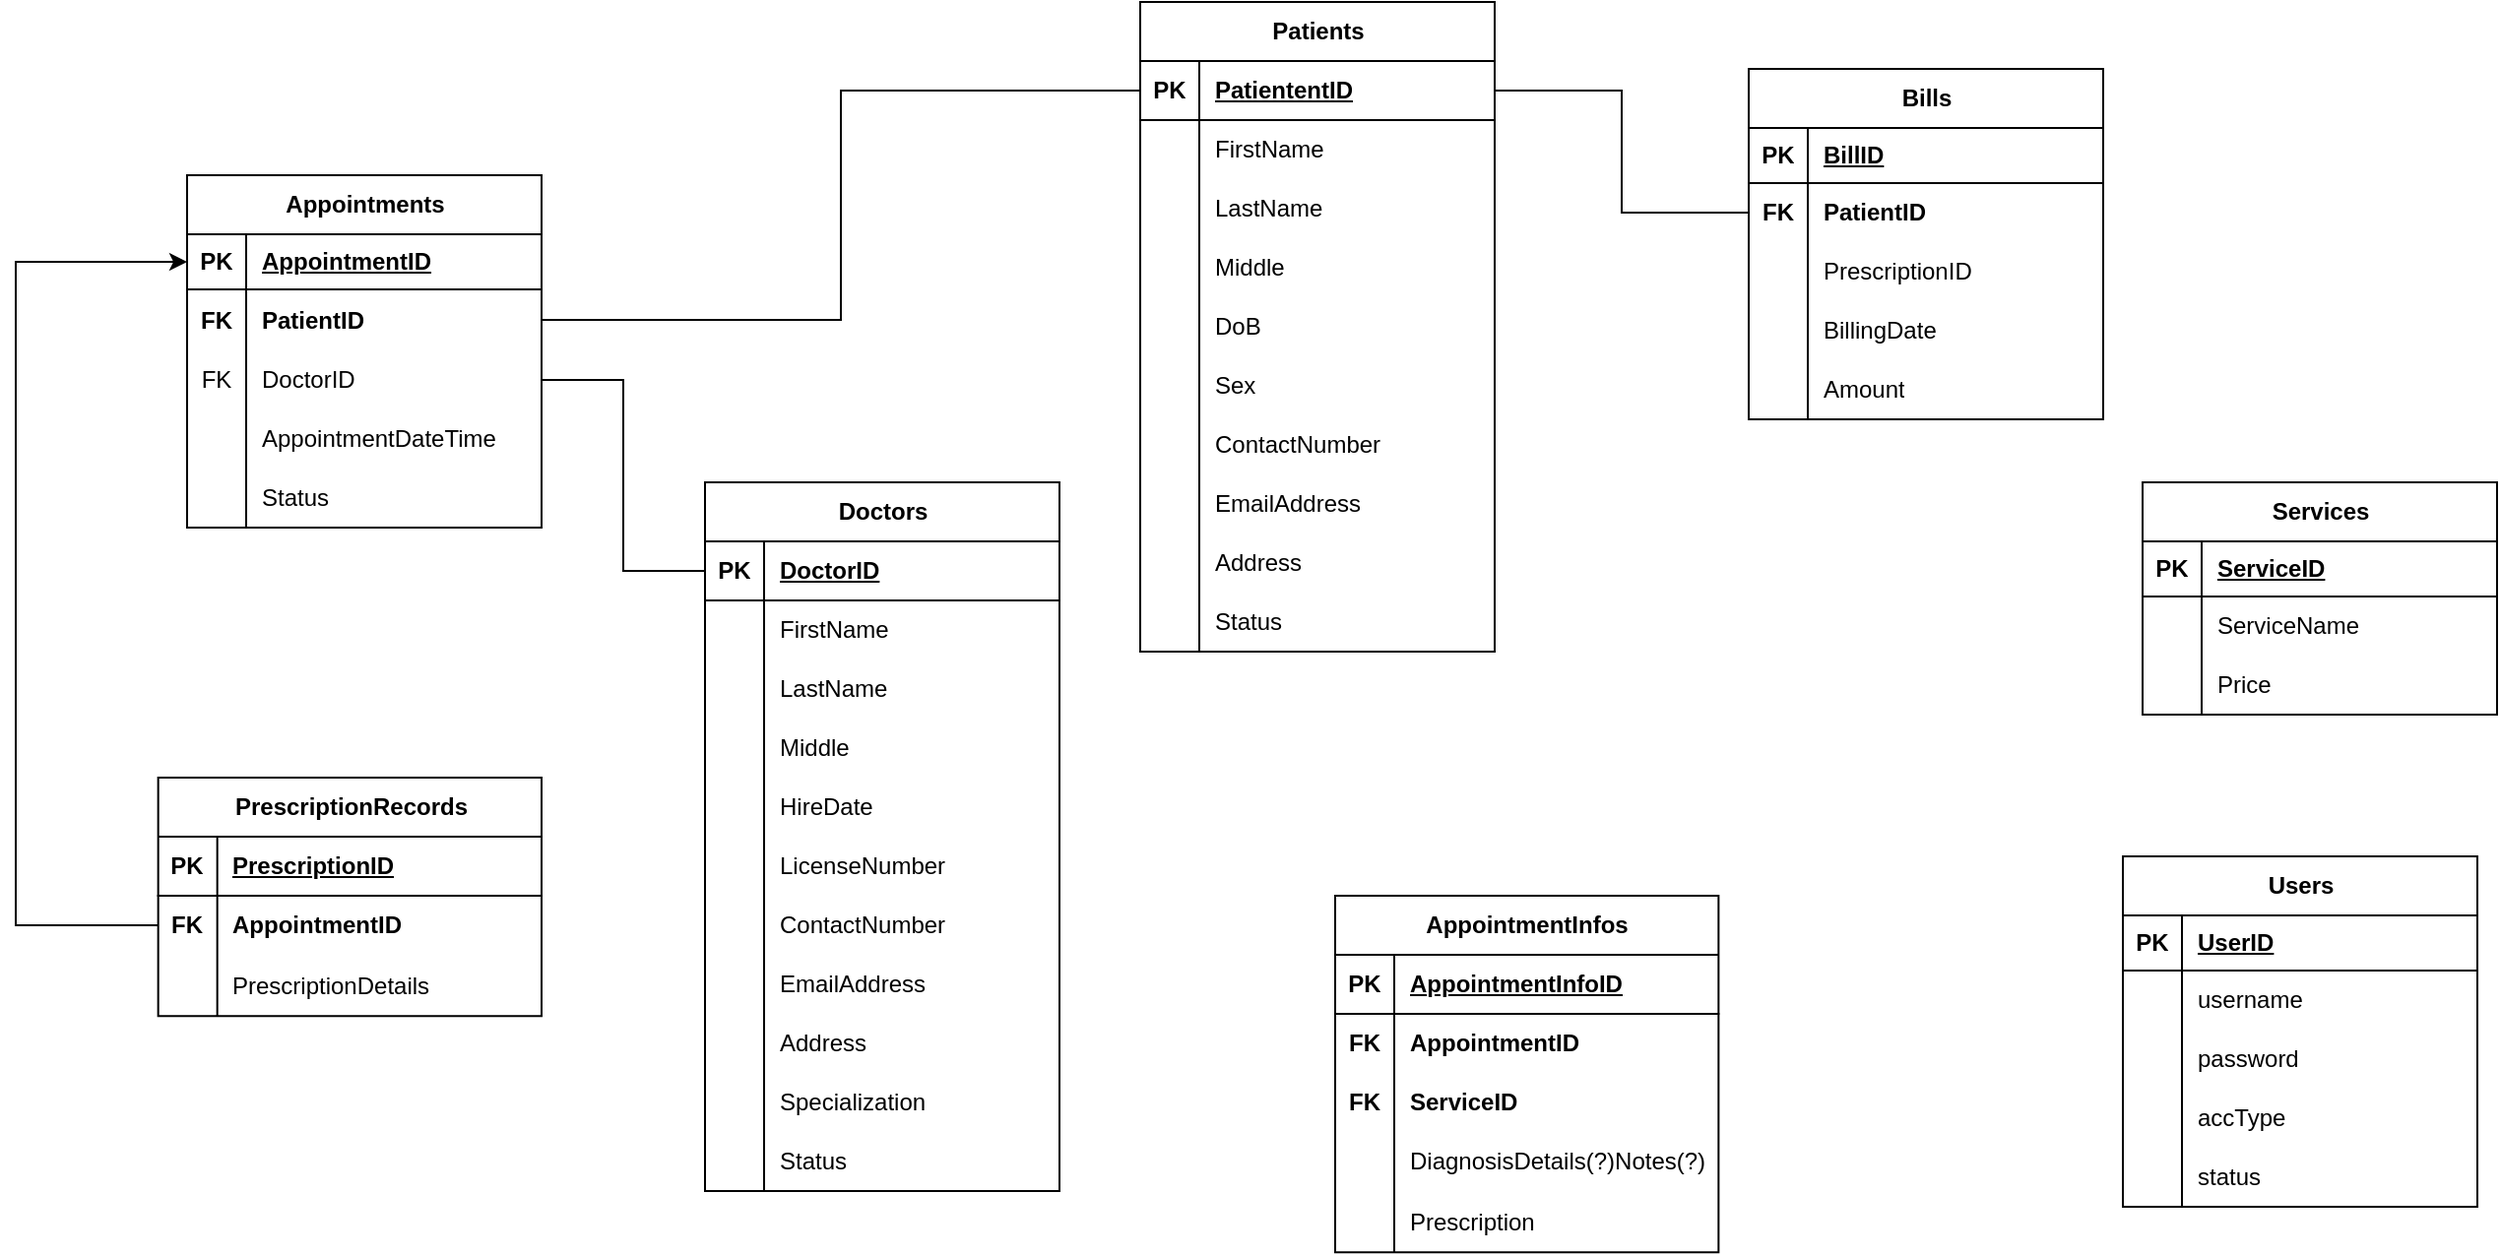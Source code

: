 <mxfile version="27.0.2">
  <diagram name="Page-1" id="s-lzHRRV3l5jlp6krtvY">
    <mxGraphModel dx="2633" dy="948" grid="1" gridSize="10" guides="1" tooltips="1" connect="1" arrows="1" fold="1" page="1" pageScale="1" pageWidth="850" pageHeight="1100" math="0" shadow="0">
      <root>
        <mxCell id="0" />
        <mxCell id="1" parent="0" />
        <mxCell id="1yPuU1f1JHRbPZzZKbxT-1" value="&lt;div&gt;Patients&lt;/div&gt;" style="shape=table;startSize=30;container=1;collapsible=1;childLayout=tableLayout;fixedRows=1;rowLines=0;fontStyle=1;align=center;resizeLast=1;html=1;" vertex="1" parent="1">
          <mxGeometry x="-229" y="106" width="180" height="330" as="geometry" />
        </mxCell>
        <mxCell id="1yPuU1f1JHRbPZzZKbxT-2" value="" style="shape=tableRow;horizontal=0;startSize=0;swimlaneHead=0;swimlaneBody=0;fillColor=none;collapsible=0;dropTarget=0;points=[[0,0.5],[1,0.5]];portConstraint=eastwest;top=0;left=0;right=0;bottom=1;" vertex="1" parent="1yPuU1f1JHRbPZzZKbxT-1">
          <mxGeometry y="30" width="180" height="30" as="geometry" />
        </mxCell>
        <mxCell id="1yPuU1f1JHRbPZzZKbxT-3" value="PK" style="shape=partialRectangle;connectable=0;fillColor=none;top=0;left=0;bottom=0;right=0;fontStyle=1;overflow=hidden;whiteSpace=wrap;html=1;" vertex="1" parent="1yPuU1f1JHRbPZzZKbxT-2">
          <mxGeometry width="30" height="30" as="geometry">
            <mxRectangle width="30" height="30" as="alternateBounds" />
          </mxGeometry>
        </mxCell>
        <mxCell id="1yPuU1f1JHRbPZzZKbxT-4" value="&lt;div&gt;PatiententID&lt;/div&gt;" style="shape=partialRectangle;connectable=0;fillColor=none;top=0;left=0;bottom=0;right=0;align=left;spacingLeft=6;fontStyle=5;overflow=hidden;whiteSpace=wrap;html=1;" vertex="1" parent="1yPuU1f1JHRbPZzZKbxT-2">
          <mxGeometry x="30" width="150" height="30" as="geometry">
            <mxRectangle width="150" height="30" as="alternateBounds" />
          </mxGeometry>
        </mxCell>
        <mxCell id="1yPuU1f1JHRbPZzZKbxT-5" value="" style="shape=tableRow;horizontal=0;startSize=0;swimlaneHead=0;swimlaneBody=0;fillColor=none;collapsible=0;dropTarget=0;points=[[0,0.5],[1,0.5]];portConstraint=eastwest;top=0;left=0;right=0;bottom=0;" vertex="1" parent="1yPuU1f1JHRbPZzZKbxT-1">
          <mxGeometry y="60" width="180" height="30" as="geometry" />
        </mxCell>
        <mxCell id="1yPuU1f1JHRbPZzZKbxT-6" value="" style="shape=partialRectangle;connectable=0;fillColor=none;top=0;left=0;bottom=0;right=0;editable=1;overflow=hidden;whiteSpace=wrap;html=1;" vertex="1" parent="1yPuU1f1JHRbPZzZKbxT-5">
          <mxGeometry width="30" height="30" as="geometry">
            <mxRectangle width="30" height="30" as="alternateBounds" />
          </mxGeometry>
        </mxCell>
        <mxCell id="1yPuU1f1JHRbPZzZKbxT-7" value="FirstName" style="shape=partialRectangle;connectable=0;fillColor=none;top=0;left=0;bottom=0;right=0;align=left;spacingLeft=6;overflow=hidden;whiteSpace=wrap;html=1;" vertex="1" parent="1yPuU1f1JHRbPZzZKbxT-5">
          <mxGeometry x="30" width="150" height="30" as="geometry">
            <mxRectangle width="150" height="30" as="alternateBounds" />
          </mxGeometry>
        </mxCell>
        <mxCell id="1yPuU1f1JHRbPZzZKbxT-8" value="" style="shape=tableRow;horizontal=0;startSize=0;swimlaneHead=0;swimlaneBody=0;fillColor=none;collapsible=0;dropTarget=0;points=[[0,0.5],[1,0.5]];portConstraint=eastwest;top=0;left=0;right=0;bottom=0;" vertex="1" parent="1yPuU1f1JHRbPZzZKbxT-1">
          <mxGeometry y="90" width="180" height="30" as="geometry" />
        </mxCell>
        <mxCell id="1yPuU1f1JHRbPZzZKbxT-9" value="" style="shape=partialRectangle;connectable=0;fillColor=none;top=0;left=0;bottom=0;right=0;editable=1;overflow=hidden;whiteSpace=wrap;html=1;" vertex="1" parent="1yPuU1f1JHRbPZzZKbxT-8">
          <mxGeometry width="30" height="30" as="geometry">
            <mxRectangle width="30" height="30" as="alternateBounds" />
          </mxGeometry>
        </mxCell>
        <mxCell id="1yPuU1f1JHRbPZzZKbxT-10" value="LastName" style="shape=partialRectangle;connectable=0;fillColor=none;top=0;left=0;bottom=0;right=0;align=left;spacingLeft=6;overflow=hidden;whiteSpace=wrap;html=1;" vertex="1" parent="1yPuU1f1JHRbPZzZKbxT-8">
          <mxGeometry x="30" width="150" height="30" as="geometry">
            <mxRectangle width="150" height="30" as="alternateBounds" />
          </mxGeometry>
        </mxCell>
        <mxCell id="1yPuU1f1JHRbPZzZKbxT-11" value="" style="shape=tableRow;horizontal=0;startSize=0;swimlaneHead=0;swimlaneBody=0;fillColor=none;collapsible=0;dropTarget=0;points=[[0,0.5],[1,0.5]];portConstraint=eastwest;top=0;left=0;right=0;bottom=0;" vertex="1" parent="1yPuU1f1JHRbPZzZKbxT-1">
          <mxGeometry y="120" width="180" height="30" as="geometry" />
        </mxCell>
        <mxCell id="1yPuU1f1JHRbPZzZKbxT-12" value="" style="shape=partialRectangle;connectable=0;fillColor=none;top=0;left=0;bottom=0;right=0;editable=1;overflow=hidden;whiteSpace=wrap;html=1;" vertex="1" parent="1yPuU1f1JHRbPZzZKbxT-11">
          <mxGeometry width="30" height="30" as="geometry">
            <mxRectangle width="30" height="30" as="alternateBounds" />
          </mxGeometry>
        </mxCell>
        <mxCell id="1yPuU1f1JHRbPZzZKbxT-13" value="Middle " style="shape=partialRectangle;connectable=0;fillColor=none;top=0;left=0;bottom=0;right=0;align=left;spacingLeft=6;overflow=hidden;whiteSpace=wrap;html=1;" vertex="1" parent="1yPuU1f1JHRbPZzZKbxT-11">
          <mxGeometry x="30" width="150" height="30" as="geometry">
            <mxRectangle width="150" height="30" as="alternateBounds" />
          </mxGeometry>
        </mxCell>
        <mxCell id="1yPuU1f1JHRbPZzZKbxT-14" style="shape=tableRow;horizontal=0;startSize=0;swimlaneHead=0;swimlaneBody=0;fillColor=none;collapsible=0;dropTarget=0;points=[[0,0.5],[1,0.5]];portConstraint=eastwest;top=0;left=0;right=0;bottom=0;" vertex="1" parent="1yPuU1f1JHRbPZzZKbxT-1">
          <mxGeometry y="150" width="180" height="30" as="geometry" />
        </mxCell>
        <mxCell id="1yPuU1f1JHRbPZzZKbxT-15" style="shape=partialRectangle;connectable=0;fillColor=none;top=0;left=0;bottom=0;right=0;editable=1;overflow=hidden;whiteSpace=wrap;html=1;" vertex="1" parent="1yPuU1f1JHRbPZzZKbxT-14">
          <mxGeometry width="30" height="30" as="geometry">
            <mxRectangle width="30" height="30" as="alternateBounds" />
          </mxGeometry>
        </mxCell>
        <mxCell id="1yPuU1f1JHRbPZzZKbxT-16" value="DoB" style="shape=partialRectangle;connectable=0;fillColor=none;top=0;left=0;bottom=0;right=0;align=left;spacingLeft=6;overflow=hidden;whiteSpace=wrap;html=1;" vertex="1" parent="1yPuU1f1JHRbPZzZKbxT-14">
          <mxGeometry x="30" width="150" height="30" as="geometry">
            <mxRectangle width="150" height="30" as="alternateBounds" />
          </mxGeometry>
        </mxCell>
        <mxCell id="1yPuU1f1JHRbPZzZKbxT-17" style="shape=tableRow;horizontal=0;startSize=0;swimlaneHead=0;swimlaneBody=0;fillColor=none;collapsible=0;dropTarget=0;points=[[0,0.5],[1,0.5]];portConstraint=eastwest;top=0;left=0;right=0;bottom=0;" vertex="1" parent="1yPuU1f1JHRbPZzZKbxT-1">
          <mxGeometry y="180" width="180" height="30" as="geometry" />
        </mxCell>
        <mxCell id="1yPuU1f1JHRbPZzZKbxT-18" style="shape=partialRectangle;connectable=0;fillColor=none;top=0;left=0;bottom=0;right=0;editable=1;overflow=hidden;whiteSpace=wrap;html=1;" vertex="1" parent="1yPuU1f1JHRbPZzZKbxT-17">
          <mxGeometry width="30" height="30" as="geometry">
            <mxRectangle width="30" height="30" as="alternateBounds" />
          </mxGeometry>
        </mxCell>
        <mxCell id="1yPuU1f1JHRbPZzZKbxT-19" value="Sex" style="shape=partialRectangle;connectable=0;fillColor=none;top=0;left=0;bottom=0;right=0;align=left;spacingLeft=6;overflow=hidden;whiteSpace=wrap;html=1;" vertex="1" parent="1yPuU1f1JHRbPZzZKbxT-17">
          <mxGeometry x="30" width="150" height="30" as="geometry">
            <mxRectangle width="150" height="30" as="alternateBounds" />
          </mxGeometry>
        </mxCell>
        <mxCell id="1yPuU1f1JHRbPZzZKbxT-20" style="shape=tableRow;horizontal=0;startSize=0;swimlaneHead=0;swimlaneBody=0;fillColor=none;collapsible=0;dropTarget=0;points=[[0,0.5],[1,0.5]];portConstraint=eastwest;top=0;left=0;right=0;bottom=0;" vertex="1" parent="1yPuU1f1JHRbPZzZKbxT-1">
          <mxGeometry y="210" width="180" height="30" as="geometry" />
        </mxCell>
        <mxCell id="1yPuU1f1JHRbPZzZKbxT-21" style="shape=partialRectangle;connectable=0;fillColor=none;top=0;left=0;bottom=0;right=0;editable=1;overflow=hidden;whiteSpace=wrap;html=1;" vertex="1" parent="1yPuU1f1JHRbPZzZKbxT-20">
          <mxGeometry width="30" height="30" as="geometry">
            <mxRectangle width="30" height="30" as="alternateBounds" />
          </mxGeometry>
        </mxCell>
        <mxCell id="1yPuU1f1JHRbPZzZKbxT-22" value="&lt;div&gt;ContactNumber&lt;/div&gt;" style="shape=partialRectangle;connectable=0;fillColor=none;top=0;left=0;bottom=0;right=0;align=left;spacingLeft=6;overflow=hidden;whiteSpace=wrap;html=1;" vertex="1" parent="1yPuU1f1JHRbPZzZKbxT-20">
          <mxGeometry x="30" width="150" height="30" as="geometry">
            <mxRectangle width="150" height="30" as="alternateBounds" />
          </mxGeometry>
        </mxCell>
        <mxCell id="1yPuU1f1JHRbPZzZKbxT-26" style="shape=tableRow;horizontal=0;startSize=0;swimlaneHead=0;swimlaneBody=0;fillColor=none;collapsible=0;dropTarget=0;points=[[0,0.5],[1,0.5]];portConstraint=eastwest;top=0;left=0;right=0;bottom=0;" vertex="1" parent="1yPuU1f1JHRbPZzZKbxT-1">
          <mxGeometry y="240" width="180" height="30" as="geometry" />
        </mxCell>
        <mxCell id="1yPuU1f1JHRbPZzZKbxT-27" style="shape=partialRectangle;connectable=0;fillColor=none;top=0;left=0;bottom=0;right=0;editable=1;overflow=hidden;whiteSpace=wrap;html=1;" vertex="1" parent="1yPuU1f1JHRbPZzZKbxT-26">
          <mxGeometry width="30" height="30" as="geometry">
            <mxRectangle width="30" height="30" as="alternateBounds" />
          </mxGeometry>
        </mxCell>
        <mxCell id="1yPuU1f1JHRbPZzZKbxT-28" value="&lt;div&gt;EmailAddress&lt;/div&gt;" style="shape=partialRectangle;connectable=0;fillColor=none;top=0;left=0;bottom=0;right=0;align=left;spacingLeft=6;overflow=hidden;whiteSpace=wrap;html=1;" vertex="1" parent="1yPuU1f1JHRbPZzZKbxT-26">
          <mxGeometry x="30" width="150" height="30" as="geometry">
            <mxRectangle width="150" height="30" as="alternateBounds" />
          </mxGeometry>
        </mxCell>
        <mxCell id="1yPuU1f1JHRbPZzZKbxT-29" style="shape=tableRow;horizontal=0;startSize=0;swimlaneHead=0;swimlaneBody=0;fillColor=none;collapsible=0;dropTarget=0;points=[[0,0.5],[1,0.5]];portConstraint=eastwest;top=0;left=0;right=0;bottom=0;" vertex="1" parent="1yPuU1f1JHRbPZzZKbxT-1">
          <mxGeometry y="270" width="180" height="30" as="geometry" />
        </mxCell>
        <mxCell id="1yPuU1f1JHRbPZzZKbxT-30" style="shape=partialRectangle;connectable=0;fillColor=none;top=0;left=0;bottom=0;right=0;editable=1;overflow=hidden;whiteSpace=wrap;html=1;" vertex="1" parent="1yPuU1f1JHRbPZzZKbxT-29">
          <mxGeometry width="30" height="30" as="geometry">
            <mxRectangle width="30" height="30" as="alternateBounds" />
          </mxGeometry>
        </mxCell>
        <mxCell id="1yPuU1f1JHRbPZzZKbxT-31" value="Address" style="shape=partialRectangle;connectable=0;fillColor=none;top=0;left=0;bottom=0;right=0;align=left;spacingLeft=6;overflow=hidden;whiteSpace=wrap;html=1;" vertex="1" parent="1yPuU1f1JHRbPZzZKbxT-29">
          <mxGeometry x="30" width="150" height="30" as="geometry">
            <mxRectangle width="150" height="30" as="alternateBounds" />
          </mxGeometry>
        </mxCell>
        <mxCell id="1yPuU1f1JHRbPZzZKbxT-32" style="shape=tableRow;horizontal=0;startSize=0;swimlaneHead=0;swimlaneBody=0;fillColor=none;collapsible=0;dropTarget=0;points=[[0,0.5],[1,0.5]];portConstraint=eastwest;top=0;left=0;right=0;bottom=0;" vertex="1" parent="1yPuU1f1JHRbPZzZKbxT-1">
          <mxGeometry y="300" width="180" height="30" as="geometry" />
        </mxCell>
        <mxCell id="1yPuU1f1JHRbPZzZKbxT-33" style="shape=partialRectangle;connectable=0;fillColor=none;top=0;left=0;bottom=0;right=0;editable=1;overflow=hidden;whiteSpace=wrap;html=1;" vertex="1" parent="1yPuU1f1JHRbPZzZKbxT-32">
          <mxGeometry width="30" height="30" as="geometry">
            <mxRectangle width="30" height="30" as="alternateBounds" />
          </mxGeometry>
        </mxCell>
        <mxCell id="1yPuU1f1JHRbPZzZKbxT-34" value="Status" style="shape=partialRectangle;connectable=0;fillColor=none;top=0;left=0;bottom=0;right=0;align=left;spacingLeft=6;overflow=hidden;whiteSpace=wrap;html=1;" vertex="1" parent="1yPuU1f1JHRbPZzZKbxT-32">
          <mxGeometry x="30" width="150" height="30" as="geometry">
            <mxRectangle width="150" height="30" as="alternateBounds" />
          </mxGeometry>
        </mxCell>
        <mxCell id="1yPuU1f1JHRbPZzZKbxT-35" value="&lt;div&gt;Doctors&lt;/div&gt;" style="shape=table;startSize=30;container=1;collapsible=1;childLayout=tableLayout;fixedRows=1;rowLines=0;fontStyle=1;align=center;resizeLast=1;html=1;" vertex="1" parent="1">
          <mxGeometry x="-450" y="350" width="180" height="360" as="geometry" />
        </mxCell>
        <mxCell id="1yPuU1f1JHRbPZzZKbxT-36" value="" style="shape=tableRow;horizontal=0;startSize=0;swimlaneHead=0;swimlaneBody=0;fillColor=none;collapsible=0;dropTarget=0;points=[[0,0.5],[1,0.5]];portConstraint=eastwest;top=0;left=0;right=0;bottom=1;" vertex="1" parent="1yPuU1f1JHRbPZzZKbxT-35">
          <mxGeometry y="30" width="180" height="30" as="geometry" />
        </mxCell>
        <mxCell id="1yPuU1f1JHRbPZzZKbxT-37" value="PK" style="shape=partialRectangle;connectable=0;fillColor=none;top=0;left=0;bottom=0;right=0;fontStyle=1;overflow=hidden;whiteSpace=wrap;html=1;" vertex="1" parent="1yPuU1f1JHRbPZzZKbxT-36">
          <mxGeometry width="30" height="30" as="geometry">
            <mxRectangle width="30" height="30" as="alternateBounds" />
          </mxGeometry>
        </mxCell>
        <mxCell id="1yPuU1f1JHRbPZzZKbxT-38" value="&lt;div&gt;DoctorID&lt;/div&gt;" style="shape=partialRectangle;connectable=0;fillColor=none;top=0;left=0;bottom=0;right=0;align=left;spacingLeft=6;fontStyle=5;overflow=hidden;whiteSpace=wrap;html=1;" vertex="1" parent="1yPuU1f1JHRbPZzZKbxT-36">
          <mxGeometry x="30" width="150" height="30" as="geometry">
            <mxRectangle width="150" height="30" as="alternateBounds" />
          </mxGeometry>
        </mxCell>
        <mxCell id="1yPuU1f1JHRbPZzZKbxT-39" value="" style="shape=tableRow;horizontal=0;startSize=0;swimlaneHead=0;swimlaneBody=0;fillColor=none;collapsible=0;dropTarget=0;points=[[0,0.5],[1,0.5]];portConstraint=eastwest;top=0;left=0;right=0;bottom=0;" vertex="1" parent="1yPuU1f1JHRbPZzZKbxT-35">
          <mxGeometry y="60" width="180" height="30" as="geometry" />
        </mxCell>
        <mxCell id="1yPuU1f1JHRbPZzZKbxT-40" value="" style="shape=partialRectangle;connectable=0;fillColor=none;top=0;left=0;bottom=0;right=0;editable=1;overflow=hidden;whiteSpace=wrap;html=1;" vertex="1" parent="1yPuU1f1JHRbPZzZKbxT-39">
          <mxGeometry width="30" height="30" as="geometry">
            <mxRectangle width="30" height="30" as="alternateBounds" />
          </mxGeometry>
        </mxCell>
        <mxCell id="1yPuU1f1JHRbPZzZKbxT-41" value="FirstName" style="shape=partialRectangle;connectable=0;fillColor=none;top=0;left=0;bottom=0;right=0;align=left;spacingLeft=6;overflow=hidden;whiteSpace=wrap;html=1;" vertex="1" parent="1yPuU1f1JHRbPZzZKbxT-39">
          <mxGeometry x="30" width="150" height="30" as="geometry">
            <mxRectangle width="150" height="30" as="alternateBounds" />
          </mxGeometry>
        </mxCell>
        <mxCell id="1yPuU1f1JHRbPZzZKbxT-42" value="" style="shape=tableRow;horizontal=0;startSize=0;swimlaneHead=0;swimlaneBody=0;fillColor=none;collapsible=0;dropTarget=0;points=[[0,0.5],[1,0.5]];portConstraint=eastwest;top=0;left=0;right=0;bottom=0;" vertex="1" parent="1yPuU1f1JHRbPZzZKbxT-35">
          <mxGeometry y="90" width="180" height="30" as="geometry" />
        </mxCell>
        <mxCell id="1yPuU1f1JHRbPZzZKbxT-43" value="" style="shape=partialRectangle;connectable=0;fillColor=none;top=0;left=0;bottom=0;right=0;editable=1;overflow=hidden;whiteSpace=wrap;html=1;" vertex="1" parent="1yPuU1f1JHRbPZzZKbxT-42">
          <mxGeometry width="30" height="30" as="geometry">
            <mxRectangle width="30" height="30" as="alternateBounds" />
          </mxGeometry>
        </mxCell>
        <mxCell id="1yPuU1f1JHRbPZzZKbxT-44" value="LastName" style="shape=partialRectangle;connectable=0;fillColor=none;top=0;left=0;bottom=0;right=0;align=left;spacingLeft=6;overflow=hidden;whiteSpace=wrap;html=1;" vertex="1" parent="1yPuU1f1JHRbPZzZKbxT-42">
          <mxGeometry x="30" width="150" height="30" as="geometry">
            <mxRectangle width="150" height="30" as="alternateBounds" />
          </mxGeometry>
        </mxCell>
        <mxCell id="1yPuU1f1JHRbPZzZKbxT-45" value="" style="shape=tableRow;horizontal=0;startSize=0;swimlaneHead=0;swimlaneBody=0;fillColor=none;collapsible=0;dropTarget=0;points=[[0,0.5],[1,0.5]];portConstraint=eastwest;top=0;left=0;right=0;bottom=0;" vertex="1" parent="1yPuU1f1JHRbPZzZKbxT-35">
          <mxGeometry y="120" width="180" height="30" as="geometry" />
        </mxCell>
        <mxCell id="1yPuU1f1JHRbPZzZKbxT-46" value="" style="shape=partialRectangle;connectable=0;fillColor=none;top=0;left=0;bottom=0;right=0;editable=1;overflow=hidden;whiteSpace=wrap;html=1;" vertex="1" parent="1yPuU1f1JHRbPZzZKbxT-45">
          <mxGeometry width="30" height="30" as="geometry">
            <mxRectangle width="30" height="30" as="alternateBounds" />
          </mxGeometry>
        </mxCell>
        <mxCell id="1yPuU1f1JHRbPZzZKbxT-47" value="Middle " style="shape=partialRectangle;connectable=0;fillColor=none;top=0;left=0;bottom=0;right=0;align=left;spacingLeft=6;overflow=hidden;whiteSpace=wrap;html=1;" vertex="1" parent="1yPuU1f1JHRbPZzZKbxT-45">
          <mxGeometry x="30" width="150" height="30" as="geometry">
            <mxRectangle width="150" height="30" as="alternateBounds" />
          </mxGeometry>
        </mxCell>
        <mxCell id="1yPuU1f1JHRbPZzZKbxT-48" style="shape=tableRow;horizontal=0;startSize=0;swimlaneHead=0;swimlaneBody=0;fillColor=none;collapsible=0;dropTarget=0;points=[[0,0.5],[1,0.5]];portConstraint=eastwest;top=0;left=0;right=0;bottom=0;" vertex="1" parent="1yPuU1f1JHRbPZzZKbxT-35">
          <mxGeometry y="150" width="180" height="30" as="geometry" />
        </mxCell>
        <mxCell id="1yPuU1f1JHRbPZzZKbxT-49" style="shape=partialRectangle;connectable=0;fillColor=none;top=0;left=0;bottom=0;right=0;editable=1;overflow=hidden;whiteSpace=wrap;html=1;" vertex="1" parent="1yPuU1f1JHRbPZzZKbxT-48">
          <mxGeometry width="30" height="30" as="geometry">
            <mxRectangle width="30" height="30" as="alternateBounds" />
          </mxGeometry>
        </mxCell>
        <mxCell id="1yPuU1f1JHRbPZzZKbxT-50" value="HireDate" style="shape=partialRectangle;connectable=0;fillColor=none;top=0;left=0;bottom=0;right=0;align=left;spacingLeft=6;overflow=hidden;whiteSpace=wrap;html=1;" vertex="1" parent="1yPuU1f1JHRbPZzZKbxT-48">
          <mxGeometry x="30" width="150" height="30" as="geometry">
            <mxRectangle width="150" height="30" as="alternateBounds" />
          </mxGeometry>
        </mxCell>
        <mxCell id="1yPuU1f1JHRbPZzZKbxT-51" style="shape=tableRow;horizontal=0;startSize=0;swimlaneHead=0;swimlaneBody=0;fillColor=none;collapsible=0;dropTarget=0;points=[[0,0.5],[1,0.5]];portConstraint=eastwest;top=0;left=0;right=0;bottom=0;" vertex="1" parent="1yPuU1f1JHRbPZzZKbxT-35">
          <mxGeometry y="180" width="180" height="30" as="geometry" />
        </mxCell>
        <mxCell id="1yPuU1f1JHRbPZzZKbxT-52" style="shape=partialRectangle;connectable=0;fillColor=none;top=0;left=0;bottom=0;right=0;editable=1;overflow=hidden;whiteSpace=wrap;html=1;" vertex="1" parent="1yPuU1f1JHRbPZzZKbxT-51">
          <mxGeometry width="30" height="30" as="geometry">
            <mxRectangle width="30" height="30" as="alternateBounds" />
          </mxGeometry>
        </mxCell>
        <mxCell id="1yPuU1f1JHRbPZzZKbxT-53" value="LicenseNumber" style="shape=partialRectangle;connectable=0;fillColor=none;top=0;left=0;bottom=0;right=0;align=left;spacingLeft=6;overflow=hidden;whiteSpace=wrap;html=1;" vertex="1" parent="1yPuU1f1JHRbPZzZKbxT-51">
          <mxGeometry x="30" width="150" height="30" as="geometry">
            <mxRectangle width="150" height="30" as="alternateBounds" />
          </mxGeometry>
        </mxCell>
        <mxCell id="1yPuU1f1JHRbPZzZKbxT-54" style="shape=tableRow;horizontal=0;startSize=0;swimlaneHead=0;swimlaneBody=0;fillColor=none;collapsible=0;dropTarget=0;points=[[0,0.5],[1,0.5]];portConstraint=eastwest;top=0;left=0;right=0;bottom=0;" vertex="1" parent="1yPuU1f1JHRbPZzZKbxT-35">
          <mxGeometry y="210" width="180" height="30" as="geometry" />
        </mxCell>
        <mxCell id="1yPuU1f1JHRbPZzZKbxT-55" style="shape=partialRectangle;connectable=0;fillColor=none;top=0;left=0;bottom=0;right=0;editable=1;overflow=hidden;whiteSpace=wrap;html=1;" vertex="1" parent="1yPuU1f1JHRbPZzZKbxT-54">
          <mxGeometry width="30" height="30" as="geometry">
            <mxRectangle width="30" height="30" as="alternateBounds" />
          </mxGeometry>
        </mxCell>
        <mxCell id="1yPuU1f1JHRbPZzZKbxT-56" value="&lt;div&gt;ContactNumber&lt;/div&gt;" style="shape=partialRectangle;connectable=0;fillColor=none;top=0;left=0;bottom=0;right=0;align=left;spacingLeft=6;overflow=hidden;whiteSpace=wrap;html=1;" vertex="1" parent="1yPuU1f1JHRbPZzZKbxT-54">
          <mxGeometry x="30" width="150" height="30" as="geometry">
            <mxRectangle width="150" height="30" as="alternateBounds" />
          </mxGeometry>
        </mxCell>
        <mxCell id="1yPuU1f1JHRbPZzZKbxT-57" style="shape=tableRow;horizontal=0;startSize=0;swimlaneHead=0;swimlaneBody=0;fillColor=none;collapsible=0;dropTarget=0;points=[[0,0.5],[1,0.5]];portConstraint=eastwest;top=0;left=0;right=0;bottom=0;" vertex="1" parent="1yPuU1f1JHRbPZzZKbxT-35">
          <mxGeometry y="240" width="180" height="30" as="geometry" />
        </mxCell>
        <mxCell id="1yPuU1f1JHRbPZzZKbxT-58" style="shape=partialRectangle;connectable=0;fillColor=none;top=0;left=0;bottom=0;right=0;editable=1;overflow=hidden;whiteSpace=wrap;html=1;" vertex="1" parent="1yPuU1f1JHRbPZzZKbxT-57">
          <mxGeometry width="30" height="30" as="geometry">
            <mxRectangle width="30" height="30" as="alternateBounds" />
          </mxGeometry>
        </mxCell>
        <mxCell id="1yPuU1f1JHRbPZzZKbxT-59" value="&lt;div&gt;EmailAddress&lt;/div&gt;" style="shape=partialRectangle;connectable=0;fillColor=none;top=0;left=0;bottom=0;right=0;align=left;spacingLeft=6;overflow=hidden;whiteSpace=wrap;html=1;" vertex="1" parent="1yPuU1f1JHRbPZzZKbxT-57">
          <mxGeometry x="30" width="150" height="30" as="geometry">
            <mxRectangle width="150" height="30" as="alternateBounds" />
          </mxGeometry>
        </mxCell>
        <mxCell id="1yPuU1f1JHRbPZzZKbxT-60" style="shape=tableRow;horizontal=0;startSize=0;swimlaneHead=0;swimlaneBody=0;fillColor=none;collapsible=0;dropTarget=0;points=[[0,0.5],[1,0.5]];portConstraint=eastwest;top=0;left=0;right=0;bottom=0;" vertex="1" parent="1yPuU1f1JHRbPZzZKbxT-35">
          <mxGeometry y="270" width="180" height="30" as="geometry" />
        </mxCell>
        <mxCell id="1yPuU1f1JHRbPZzZKbxT-61" style="shape=partialRectangle;connectable=0;fillColor=none;top=0;left=0;bottom=0;right=0;editable=1;overflow=hidden;whiteSpace=wrap;html=1;" vertex="1" parent="1yPuU1f1JHRbPZzZKbxT-60">
          <mxGeometry width="30" height="30" as="geometry">
            <mxRectangle width="30" height="30" as="alternateBounds" />
          </mxGeometry>
        </mxCell>
        <mxCell id="1yPuU1f1JHRbPZzZKbxT-62" value="Address" style="shape=partialRectangle;connectable=0;fillColor=none;top=0;left=0;bottom=0;right=0;align=left;spacingLeft=6;overflow=hidden;whiteSpace=wrap;html=1;" vertex="1" parent="1yPuU1f1JHRbPZzZKbxT-60">
          <mxGeometry x="30" width="150" height="30" as="geometry">
            <mxRectangle width="150" height="30" as="alternateBounds" />
          </mxGeometry>
        </mxCell>
        <mxCell id="1yPuU1f1JHRbPZzZKbxT-63" style="shape=tableRow;horizontal=0;startSize=0;swimlaneHead=0;swimlaneBody=0;fillColor=none;collapsible=0;dropTarget=0;points=[[0,0.5],[1,0.5]];portConstraint=eastwest;top=0;left=0;right=0;bottom=0;" vertex="1" parent="1yPuU1f1JHRbPZzZKbxT-35">
          <mxGeometry y="300" width="180" height="30" as="geometry" />
        </mxCell>
        <mxCell id="1yPuU1f1JHRbPZzZKbxT-64" style="shape=partialRectangle;connectable=0;fillColor=none;top=0;left=0;bottom=0;right=0;editable=1;overflow=hidden;whiteSpace=wrap;html=1;" vertex="1" parent="1yPuU1f1JHRbPZzZKbxT-63">
          <mxGeometry width="30" height="30" as="geometry">
            <mxRectangle width="30" height="30" as="alternateBounds" />
          </mxGeometry>
        </mxCell>
        <mxCell id="1yPuU1f1JHRbPZzZKbxT-65" value="Specialization" style="shape=partialRectangle;connectable=0;fillColor=none;top=0;left=0;bottom=0;right=0;align=left;spacingLeft=6;overflow=hidden;whiteSpace=wrap;html=1;" vertex="1" parent="1yPuU1f1JHRbPZzZKbxT-63">
          <mxGeometry x="30" width="150" height="30" as="geometry">
            <mxRectangle width="150" height="30" as="alternateBounds" />
          </mxGeometry>
        </mxCell>
        <mxCell id="1yPuU1f1JHRbPZzZKbxT-66" style="shape=tableRow;horizontal=0;startSize=0;swimlaneHead=0;swimlaneBody=0;fillColor=none;collapsible=0;dropTarget=0;points=[[0,0.5],[1,0.5]];portConstraint=eastwest;top=0;left=0;right=0;bottom=0;" vertex="1" parent="1yPuU1f1JHRbPZzZKbxT-35">
          <mxGeometry y="330" width="180" height="30" as="geometry" />
        </mxCell>
        <mxCell id="1yPuU1f1JHRbPZzZKbxT-67" style="shape=partialRectangle;connectable=0;fillColor=none;top=0;left=0;bottom=0;right=0;editable=1;overflow=hidden;whiteSpace=wrap;html=1;" vertex="1" parent="1yPuU1f1JHRbPZzZKbxT-66">
          <mxGeometry width="30" height="30" as="geometry">
            <mxRectangle width="30" height="30" as="alternateBounds" />
          </mxGeometry>
        </mxCell>
        <mxCell id="1yPuU1f1JHRbPZzZKbxT-68" value="Status" style="shape=partialRectangle;connectable=0;fillColor=none;top=0;left=0;bottom=0;right=0;align=left;spacingLeft=6;overflow=hidden;whiteSpace=wrap;html=1;" vertex="1" parent="1yPuU1f1JHRbPZzZKbxT-66">
          <mxGeometry x="30" width="150" height="30" as="geometry">
            <mxRectangle width="150" height="30" as="alternateBounds" />
          </mxGeometry>
        </mxCell>
        <mxCell id="1yPuU1f1JHRbPZzZKbxT-69" value="&lt;div&gt;Services&lt;/div&gt;" style="shape=table;startSize=30;container=1;collapsible=1;childLayout=tableLayout;fixedRows=1;rowLines=0;fontStyle=1;align=center;resizeLast=1;html=1;" vertex="1" parent="1">
          <mxGeometry x="280" y="350" width="180" height="118" as="geometry" />
        </mxCell>
        <mxCell id="1yPuU1f1JHRbPZzZKbxT-70" value="" style="shape=tableRow;horizontal=0;startSize=0;swimlaneHead=0;swimlaneBody=0;fillColor=none;collapsible=0;dropTarget=0;points=[[0,0.5],[1,0.5]];portConstraint=eastwest;top=0;left=0;right=0;bottom=1;" vertex="1" parent="1yPuU1f1JHRbPZzZKbxT-69">
          <mxGeometry y="30" width="180" height="28" as="geometry" />
        </mxCell>
        <mxCell id="1yPuU1f1JHRbPZzZKbxT-71" value="PK" style="shape=partialRectangle;connectable=0;fillColor=none;top=0;left=0;bottom=0;right=0;fontStyle=1;overflow=hidden;whiteSpace=wrap;html=1;" vertex="1" parent="1yPuU1f1JHRbPZzZKbxT-70">
          <mxGeometry width="30" height="28" as="geometry">
            <mxRectangle width="30" height="28" as="alternateBounds" />
          </mxGeometry>
        </mxCell>
        <mxCell id="1yPuU1f1JHRbPZzZKbxT-72" value="&lt;div&gt;ServiceID&lt;/div&gt;" style="shape=partialRectangle;connectable=0;fillColor=none;top=0;left=0;bottom=0;right=0;align=left;spacingLeft=6;fontStyle=5;overflow=hidden;whiteSpace=wrap;html=1;" vertex="1" parent="1yPuU1f1JHRbPZzZKbxT-70">
          <mxGeometry x="30" width="150" height="28" as="geometry">
            <mxRectangle width="150" height="28" as="alternateBounds" />
          </mxGeometry>
        </mxCell>
        <mxCell id="1yPuU1f1JHRbPZzZKbxT-73" value="" style="shape=tableRow;horizontal=0;startSize=0;swimlaneHead=0;swimlaneBody=0;fillColor=none;collapsible=0;dropTarget=0;points=[[0,0.5],[1,0.5]];portConstraint=eastwest;top=0;left=0;right=0;bottom=0;" vertex="1" parent="1yPuU1f1JHRbPZzZKbxT-69">
          <mxGeometry y="58" width="180" height="30" as="geometry" />
        </mxCell>
        <mxCell id="1yPuU1f1JHRbPZzZKbxT-74" value="" style="shape=partialRectangle;connectable=0;fillColor=none;top=0;left=0;bottom=0;right=0;editable=1;overflow=hidden;whiteSpace=wrap;html=1;" vertex="1" parent="1yPuU1f1JHRbPZzZKbxT-73">
          <mxGeometry width="30" height="30" as="geometry">
            <mxRectangle width="30" height="30" as="alternateBounds" />
          </mxGeometry>
        </mxCell>
        <mxCell id="1yPuU1f1JHRbPZzZKbxT-75" value="ServiceName" style="shape=partialRectangle;connectable=0;fillColor=none;top=0;left=0;bottom=0;right=0;align=left;spacingLeft=6;overflow=hidden;whiteSpace=wrap;html=1;" vertex="1" parent="1yPuU1f1JHRbPZzZKbxT-73">
          <mxGeometry x="30" width="150" height="30" as="geometry">
            <mxRectangle width="150" height="30" as="alternateBounds" />
          </mxGeometry>
        </mxCell>
        <mxCell id="1yPuU1f1JHRbPZzZKbxT-97" style="shape=tableRow;horizontal=0;startSize=0;swimlaneHead=0;swimlaneBody=0;fillColor=none;collapsible=0;dropTarget=0;points=[[0,0.5],[1,0.5]];portConstraint=eastwest;top=0;left=0;right=0;bottom=0;" vertex="1" parent="1yPuU1f1JHRbPZzZKbxT-69">
          <mxGeometry y="88" width="180" height="30" as="geometry" />
        </mxCell>
        <mxCell id="1yPuU1f1JHRbPZzZKbxT-98" style="shape=partialRectangle;connectable=0;fillColor=none;top=0;left=0;bottom=0;right=0;editable=1;overflow=hidden;whiteSpace=wrap;html=1;" vertex="1" parent="1yPuU1f1JHRbPZzZKbxT-97">
          <mxGeometry width="30" height="30" as="geometry">
            <mxRectangle width="30" height="30" as="alternateBounds" />
          </mxGeometry>
        </mxCell>
        <mxCell id="1yPuU1f1JHRbPZzZKbxT-99" value="Price" style="shape=partialRectangle;connectable=0;fillColor=none;top=0;left=0;bottom=0;right=0;align=left;spacingLeft=6;overflow=hidden;whiteSpace=wrap;html=1;" vertex="1" parent="1yPuU1f1JHRbPZzZKbxT-97">
          <mxGeometry x="30" width="150" height="30" as="geometry">
            <mxRectangle width="150" height="30" as="alternateBounds" />
          </mxGeometry>
        </mxCell>
        <mxCell id="1yPuU1f1JHRbPZzZKbxT-100" value="&lt;div&gt;Appointments&lt;/div&gt;" style="shape=table;startSize=30;container=1;collapsible=1;childLayout=tableLayout;fixedRows=1;rowLines=0;fontStyle=1;align=center;resizeLast=1;html=1;" vertex="1" parent="1">
          <mxGeometry x="-713" y="194" width="180" height="179.054" as="geometry" />
        </mxCell>
        <mxCell id="1yPuU1f1JHRbPZzZKbxT-101" value="" style="shape=tableRow;horizontal=0;startSize=0;swimlaneHead=0;swimlaneBody=0;fillColor=none;collapsible=0;dropTarget=0;points=[[0,0.5],[1,0.5]];portConstraint=eastwest;top=0;left=0;right=0;bottom=1;" vertex="1" parent="1yPuU1f1JHRbPZzZKbxT-100">
          <mxGeometry y="30" width="180" height="28" as="geometry" />
        </mxCell>
        <mxCell id="1yPuU1f1JHRbPZzZKbxT-102" value="PK" style="shape=partialRectangle;connectable=0;fillColor=none;top=0;left=0;bottom=0;right=0;fontStyle=1;overflow=hidden;whiteSpace=wrap;html=1;" vertex="1" parent="1yPuU1f1JHRbPZzZKbxT-101">
          <mxGeometry width="30" height="28" as="geometry">
            <mxRectangle width="30" height="28" as="alternateBounds" />
          </mxGeometry>
        </mxCell>
        <mxCell id="1yPuU1f1JHRbPZzZKbxT-103" value="AppointmentID" style="shape=partialRectangle;connectable=0;fillColor=none;top=0;left=0;bottom=0;right=0;align=left;spacingLeft=6;fontStyle=5;overflow=hidden;whiteSpace=wrap;html=1;" vertex="1" parent="1yPuU1f1JHRbPZzZKbxT-101">
          <mxGeometry x="30" width="150" height="28" as="geometry">
            <mxRectangle width="150" height="28" as="alternateBounds" />
          </mxGeometry>
        </mxCell>
        <mxCell id="1yPuU1f1JHRbPZzZKbxT-104" value="" style="shape=tableRow;horizontal=0;startSize=0;swimlaneHead=0;swimlaneBody=0;fillColor=none;collapsible=0;dropTarget=0;points=[[0,0.5],[1,0.5]];portConstraint=eastwest;top=0;left=0;right=0;bottom=0;" vertex="1" parent="1yPuU1f1JHRbPZzZKbxT-100">
          <mxGeometry y="58" width="180" height="31" as="geometry" />
        </mxCell>
        <mxCell id="1yPuU1f1JHRbPZzZKbxT-105" value="&lt;b&gt;FK&lt;/b&gt;" style="shape=partialRectangle;connectable=0;fillColor=none;top=0;left=0;bottom=0;right=0;editable=1;overflow=hidden;whiteSpace=wrap;html=1;" vertex="1" parent="1yPuU1f1JHRbPZzZKbxT-104">
          <mxGeometry width="30" height="31" as="geometry">
            <mxRectangle width="30" height="31" as="alternateBounds" />
          </mxGeometry>
        </mxCell>
        <mxCell id="1yPuU1f1JHRbPZzZKbxT-106" value="&lt;b&gt;PatientID&lt;/b&gt;" style="shape=partialRectangle;connectable=0;fillColor=none;top=0;left=0;bottom=0;right=0;align=left;spacingLeft=6;overflow=hidden;whiteSpace=wrap;html=1;" vertex="1" parent="1yPuU1f1JHRbPZzZKbxT-104">
          <mxGeometry x="30" width="150" height="31" as="geometry">
            <mxRectangle width="150" height="31" as="alternateBounds" />
          </mxGeometry>
        </mxCell>
        <mxCell id="1yPuU1f1JHRbPZzZKbxT-107" value="" style="shape=tableRow;horizontal=0;startSize=0;swimlaneHead=0;swimlaneBody=0;fillColor=none;collapsible=0;dropTarget=0;points=[[0,0.5],[1,0.5]];portConstraint=eastwest;top=0;left=0;right=0;bottom=0;" vertex="1" parent="1yPuU1f1JHRbPZzZKbxT-100">
          <mxGeometry y="89" width="180" height="30" as="geometry" />
        </mxCell>
        <mxCell id="1yPuU1f1JHRbPZzZKbxT-108" value="FK" style="shape=partialRectangle;connectable=0;fillColor=none;top=0;left=0;bottom=0;right=0;editable=1;overflow=hidden;whiteSpace=wrap;html=1;" vertex="1" parent="1yPuU1f1JHRbPZzZKbxT-107">
          <mxGeometry width="30" height="30" as="geometry">
            <mxRectangle width="30" height="30" as="alternateBounds" />
          </mxGeometry>
        </mxCell>
        <mxCell id="1yPuU1f1JHRbPZzZKbxT-109" value="DoctorID" style="shape=partialRectangle;connectable=0;fillColor=none;top=0;left=0;bottom=0;right=0;align=left;spacingLeft=6;overflow=hidden;whiteSpace=wrap;html=1;" vertex="1" parent="1yPuU1f1JHRbPZzZKbxT-107">
          <mxGeometry x="30" width="150" height="30" as="geometry">
            <mxRectangle width="150" height="30" as="alternateBounds" />
          </mxGeometry>
        </mxCell>
        <mxCell id="1yPuU1f1JHRbPZzZKbxT-110" value="" style="shape=tableRow;horizontal=0;startSize=0;swimlaneHead=0;swimlaneBody=0;fillColor=none;collapsible=0;dropTarget=0;points=[[0,0.5],[1,0.5]];portConstraint=eastwest;top=0;left=0;right=0;bottom=0;" vertex="1" parent="1yPuU1f1JHRbPZzZKbxT-100">
          <mxGeometry y="119" width="180" height="30" as="geometry" />
        </mxCell>
        <mxCell id="1yPuU1f1JHRbPZzZKbxT-111" value="" style="shape=partialRectangle;connectable=0;fillColor=none;top=0;left=0;bottom=0;right=0;editable=1;overflow=hidden;whiteSpace=wrap;html=1;" vertex="1" parent="1yPuU1f1JHRbPZzZKbxT-110">
          <mxGeometry width="30" height="30" as="geometry">
            <mxRectangle width="30" height="30" as="alternateBounds" />
          </mxGeometry>
        </mxCell>
        <mxCell id="1yPuU1f1JHRbPZzZKbxT-112" value="AppointmentDateTime" style="shape=partialRectangle;connectable=0;fillColor=none;top=0;left=0;bottom=0;right=0;align=left;spacingLeft=6;overflow=hidden;whiteSpace=wrap;html=1;" vertex="1" parent="1yPuU1f1JHRbPZzZKbxT-110">
          <mxGeometry x="30" width="150" height="30" as="geometry">
            <mxRectangle width="150" height="30" as="alternateBounds" />
          </mxGeometry>
        </mxCell>
        <mxCell id="1yPuU1f1JHRbPZzZKbxT-113" style="shape=tableRow;horizontal=0;startSize=0;swimlaneHead=0;swimlaneBody=0;fillColor=none;collapsible=0;dropTarget=0;points=[[0,0.5],[1,0.5]];portConstraint=eastwest;top=0;left=0;right=0;bottom=0;" vertex="1" parent="1yPuU1f1JHRbPZzZKbxT-100">
          <mxGeometry y="149" width="180" height="30" as="geometry" />
        </mxCell>
        <mxCell id="1yPuU1f1JHRbPZzZKbxT-114" style="shape=partialRectangle;connectable=0;fillColor=none;top=0;left=0;bottom=0;right=0;editable=1;overflow=hidden;whiteSpace=wrap;html=1;" vertex="1" parent="1yPuU1f1JHRbPZzZKbxT-113">
          <mxGeometry width="30" height="30" as="geometry">
            <mxRectangle width="30" height="30" as="alternateBounds" />
          </mxGeometry>
        </mxCell>
        <mxCell id="1yPuU1f1JHRbPZzZKbxT-115" value="Status" style="shape=partialRectangle;connectable=0;fillColor=none;top=0;left=0;bottom=0;right=0;align=left;spacingLeft=6;overflow=hidden;whiteSpace=wrap;html=1;" vertex="1" parent="1yPuU1f1JHRbPZzZKbxT-113">
          <mxGeometry x="30" width="150" height="30" as="geometry">
            <mxRectangle width="150" height="30" as="alternateBounds" />
          </mxGeometry>
        </mxCell>
        <mxCell id="1yPuU1f1JHRbPZzZKbxT-116" style="edgeStyle=orthogonalEdgeStyle;rounded=0;orthogonalLoop=1;jettySize=auto;html=1;entryX=0;entryY=0.5;entryDx=0;entryDy=0;startArrow=none;startFill=0;endArrow=none;endFill=0;" edge="1" parent="1" source="1yPuU1f1JHRbPZzZKbxT-104" target="1yPuU1f1JHRbPZzZKbxT-2">
          <mxGeometry relative="1" as="geometry" />
        </mxCell>
        <mxCell id="1yPuU1f1JHRbPZzZKbxT-117" style="edgeStyle=orthogonalEdgeStyle;rounded=0;orthogonalLoop=1;jettySize=auto;html=1;endArrow=none;endFill=0;startArrow=none;startFill=0;" edge="1" parent="1" source="1yPuU1f1JHRbPZzZKbxT-107" target="1yPuU1f1JHRbPZzZKbxT-36">
          <mxGeometry relative="1" as="geometry" />
        </mxCell>
        <mxCell id="1yPuU1f1JHRbPZzZKbxT-137" style="edgeStyle=orthogonalEdgeStyle;rounded=0;orthogonalLoop=1;jettySize=auto;html=1;exitX=0;exitY=0.5;exitDx=0;exitDy=0;endArrow=none;startFill=0;" edge="1" parent="1" source="1yPuU1f1JHRbPZzZKbxT-122" target="1yPuU1f1JHRbPZzZKbxT-2">
          <mxGeometry relative="1" as="geometry" />
        </mxCell>
        <mxCell id="1yPuU1f1JHRbPZzZKbxT-152" value="&lt;div&gt;PrescriptionRecords&lt;/div&gt;" style="shape=table;startSize=30;container=1;collapsible=1;childLayout=tableLayout;fixedRows=1;rowLines=0;fontStyle=1;align=center;resizeLast=1;html=1;" vertex="1" parent="1">
          <mxGeometry x="-727.67" y="500" width="194.673" height="121.091" as="geometry" />
        </mxCell>
        <mxCell id="1yPuU1f1JHRbPZzZKbxT-153" value="" style="shape=tableRow;horizontal=0;startSize=0;swimlaneHead=0;swimlaneBody=0;fillColor=none;collapsible=0;dropTarget=0;points=[[0,0.5],[1,0.5]];portConstraint=eastwest;top=0;left=0;right=0;bottom=1;" vertex="1" parent="1yPuU1f1JHRbPZzZKbxT-152">
          <mxGeometry y="30" width="194.673" height="30" as="geometry" />
        </mxCell>
        <mxCell id="1yPuU1f1JHRbPZzZKbxT-154" value="PK" style="shape=partialRectangle;connectable=0;fillColor=none;top=0;left=0;bottom=0;right=0;fontStyle=1;overflow=hidden;whiteSpace=wrap;html=1;" vertex="1" parent="1yPuU1f1JHRbPZzZKbxT-153">
          <mxGeometry width="30" height="30" as="geometry">
            <mxRectangle width="30" height="30" as="alternateBounds" />
          </mxGeometry>
        </mxCell>
        <mxCell id="1yPuU1f1JHRbPZzZKbxT-155" value="&lt;div&gt;PrescriptionID&lt;/div&gt;" style="shape=partialRectangle;connectable=0;fillColor=none;top=0;left=0;bottom=0;right=0;align=left;spacingLeft=6;fontStyle=5;overflow=hidden;whiteSpace=wrap;html=1;" vertex="1" parent="1yPuU1f1JHRbPZzZKbxT-153">
          <mxGeometry x="30" width="164.673" height="30" as="geometry">
            <mxRectangle width="164.673" height="30" as="alternateBounds" />
          </mxGeometry>
        </mxCell>
        <mxCell id="1yPuU1f1JHRbPZzZKbxT-156" value="" style="shape=tableRow;horizontal=0;startSize=0;swimlaneHead=0;swimlaneBody=0;fillColor=none;collapsible=0;dropTarget=0;points=[[0,0.5],[1,0.5]];portConstraint=eastwest;top=0;left=0;right=0;bottom=0;" vertex="1" parent="1yPuU1f1JHRbPZzZKbxT-152">
          <mxGeometry y="60" width="194.673" height="30" as="geometry" />
        </mxCell>
        <mxCell id="1yPuU1f1JHRbPZzZKbxT-157" value="FK" style="shape=partialRectangle;connectable=0;fillColor=none;top=0;left=0;bottom=0;right=0;editable=1;overflow=hidden;whiteSpace=wrap;html=1;fontStyle=1" vertex="1" parent="1yPuU1f1JHRbPZzZKbxT-156">
          <mxGeometry width="30" height="30" as="geometry">
            <mxRectangle width="30" height="30" as="alternateBounds" />
          </mxGeometry>
        </mxCell>
        <mxCell id="1yPuU1f1JHRbPZzZKbxT-158" value="&lt;b&gt;AppointmentID&lt;/b&gt;" style="shape=partialRectangle;connectable=0;fillColor=none;top=0;left=0;bottom=0;right=0;align=left;spacingLeft=6;overflow=hidden;whiteSpace=wrap;html=1;" vertex="1" parent="1yPuU1f1JHRbPZzZKbxT-156">
          <mxGeometry x="30" width="164.673" height="30" as="geometry">
            <mxRectangle width="164.673" height="30" as="alternateBounds" />
          </mxGeometry>
        </mxCell>
        <mxCell id="1yPuU1f1JHRbPZzZKbxT-165" style="shape=tableRow;horizontal=0;startSize=0;swimlaneHead=0;swimlaneBody=0;fillColor=none;collapsible=0;dropTarget=0;points=[[0,0.5],[1,0.5]];portConstraint=eastwest;top=0;left=0;right=0;bottom=0;" vertex="1" parent="1yPuU1f1JHRbPZzZKbxT-152">
          <mxGeometry y="90" width="194.673" height="31" as="geometry" />
        </mxCell>
        <mxCell id="1yPuU1f1JHRbPZzZKbxT-166" style="shape=partialRectangle;connectable=0;fillColor=none;top=0;left=0;bottom=0;right=0;editable=1;overflow=hidden;whiteSpace=wrap;html=1;" vertex="1" parent="1yPuU1f1JHRbPZzZKbxT-165">
          <mxGeometry width="30" height="31" as="geometry">
            <mxRectangle width="30" height="31" as="alternateBounds" />
          </mxGeometry>
        </mxCell>
        <mxCell id="1yPuU1f1JHRbPZzZKbxT-167" value="&lt;div&gt;PrescriptionDetails&lt;/div&gt;" style="shape=partialRectangle;connectable=0;fillColor=none;top=0;left=0;bottom=0;right=0;align=left;spacingLeft=6;overflow=hidden;whiteSpace=wrap;html=1;" vertex="1" parent="1yPuU1f1JHRbPZzZKbxT-165">
          <mxGeometry x="30" width="164.673" height="31" as="geometry">
            <mxRectangle width="164.673" height="31" as="alternateBounds" />
          </mxGeometry>
        </mxCell>
        <mxCell id="1yPuU1f1JHRbPZzZKbxT-170" value="&lt;div&gt;AppointmentInfos&lt;/div&gt;" style="shape=table;startSize=30;container=1;collapsible=1;childLayout=tableLayout;fixedRows=1;rowLines=0;fontStyle=1;align=center;resizeLast=1;html=1;" vertex="1" parent="1">
          <mxGeometry x="-130" y="560" width="194.673" height="181.091" as="geometry" />
        </mxCell>
        <mxCell id="1yPuU1f1JHRbPZzZKbxT-171" value="" style="shape=tableRow;horizontal=0;startSize=0;swimlaneHead=0;swimlaneBody=0;fillColor=none;collapsible=0;dropTarget=0;points=[[0,0.5],[1,0.5]];portConstraint=eastwest;top=0;left=0;right=0;bottom=1;" vertex="1" parent="1yPuU1f1JHRbPZzZKbxT-170">
          <mxGeometry y="30" width="194.673" height="30" as="geometry" />
        </mxCell>
        <mxCell id="1yPuU1f1JHRbPZzZKbxT-172" value="PK" style="shape=partialRectangle;connectable=0;fillColor=none;top=0;left=0;bottom=0;right=0;fontStyle=1;overflow=hidden;whiteSpace=wrap;html=1;" vertex="1" parent="1yPuU1f1JHRbPZzZKbxT-171">
          <mxGeometry width="30" height="30" as="geometry">
            <mxRectangle width="30" height="30" as="alternateBounds" />
          </mxGeometry>
        </mxCell>
        <mxCell id="1yPuU1f1JHRbPZzZKbxT-173" value="&lt;div&gt;AppointmentInfoID&lt;/div&gt;" style="shape=partialRectangle;connectable=0;fillColor=none;top=0;left=0;bottom=0;right=0;align=left;spacingLeft=6;fontStyle=5;overflow=hidden;whiteSpace=wrap;html=1;" vertex="1" parent="1yPuU1f1JHRbPZzZKbxT-171">
          <mxGeometry x="30" width="164.673" height="30" as="geometry">
            <mxRectangle width="164.673" height="30" as="alternateBounds" />
          </mxGeometry>
        </mxCell>
        <mxCell id="1yPuU1f1JHRbPZzZKbxT-174" value="" style="shape=tableRow;horizontal=0;startSize=0;swimlaneHead=0;swimlaneBody=0;fillColor=none;collapsible=0;dropTarget=0;points=[[0,0.5],[1,0.5]];portConstraint=eastwest;top=0;left=0;right=0;bottom=0;" vertex="1" parent="1yPuU1f1JHRbPZzZKbxT-170">
          <mxGeometry y="60" width="194.673" height="30" as="geometry" />
        </mxCell>
        <mxCell id="1yPuU1f1JHRbPZzZKbxT-175" value="FK" style="shape=partialRectangle;connectable=0;fillColor=none;top=0;left=0;bottom=0;right=0;editable=1;overflow=hidden;whiteSpace=wrap;html=1;fontStyle=1" vertex="1" parent="1yPuU1f1JHRbPZzZKbxT-174">
          <mxGeometry width="30" height="30" as="geometry">
            <mxRectangle width="30" height="30" as="alternateBounds" />
          </mxGeometry>
        </mxCell>
        <mxCell id="1yPuU1f1JHRbPZzZKbxT-176" value="&lt;b&gt;AppointmentID&lt;/b&gt;" style="shape=partialRectangle;connectable=0;fillColor=none;top=0;left=0;bottom=0;right=0;align=left;spacingLeft=6;overflow=hidden;whiteSpace=wrap;html=1;" vertex="1" parent="1yPuU1f1JHRbPZzZKbxT-174">
          <mxGeometry x="30" width="164.673" height="30" as="geometry">
            <mxRectangle width="164.673" height="30" as="alternateBounds" />
          </mxGeometry>
        </mxCell>
        <mxCell id="1yPuU1f1JHRbPZzZKbxT-177" value="" style="shape=tableRow;horizontal=0;startSize=0;swimlaneHead=0;swimlaneBody=0;fillColor=none;collapsible=0;dropTarget=0;points=[[0,0.5],[1,0.5]];portConstraint=eastwest;top=0;left=0;right=0;bottom=0;" vertex="1" parent="1yPuU1f1JHRbPZzZKbxT-170">
          <mxGeometry y="90" width="194.673" height="30" as="geometry" />
        </mxCell>
        <mxCell id="1yPuU1f1JHRbPZzZKbxT-178" value="FK" style="shape=partialRectangle;connectable=0;fillColor=none;top=0;left=0;bottom=0;right=0;editable=1;overflow=hidden;whiteSpace=wrap;html=1;fontStyle=1" vertex="1" parent="1yPuU1f1JHRbPZzZKbxT-177">
          <mxGeometry width="30" height="30" as="geometry">
            <mxRectangle width="30" height="30" as="alternateBounds" />
          </mxGeometry>
        </mxCell>
        <mxCell id="1yPuU1f1JHRbPZzZKbxT-179" value="&lt;b&gt;ServiceID&lt;/b&gt;" style="shape=partialRectangle;connectable=0;fillColor=none;top=0;left=0;bottom=0;right=0;align=left;spacingLeft=6;overflow=hidden;whiteSpace=wrap;html=1;" vertex="1" parent="1yPuU1f1JHRbPZzZKbxT-177">
          <mxGeometry x="30" width="164.673" height="30" as="geometry">
            <mxRectangle width="164.673" height="30" as="alternateBounds" />
          </mxGeometry>
        </mxCell>
        <mxCell id="1yPuU1f1JHRbPZzZKbxT-180" value="" style="shape=tableRow;horizontal=0;startSize=0;swimlaneHead=0;swimlaneBody=0;fillColor=none;collapsible=0;dropTarget=0;points=[[0,0.5],[1,0.5]];portConstraint=eastwest;top=0;left=0;right=0;bottom=0;" vertex="1" parent="1yPuU1f1JHRbPZzZKbxT-170">
          <mxGeometry y="120" width="194.673" height="30" as="geometry" />
        </mxCell>
        <mxCell id="1yPuU1f1JHRbPZzZKbxT-181" value="" style="shape=partialRectangle;connectable=0;fillColor=none;top=0;left=0;bottom=0;right=0;editable=1;overflow=hidden;whiteSpace=wrap;html=1;" vertex="1" parent="1yPuU1f1JHRbPZzZKbxT-180">
          <mxGeometry width="30" height="30" as="geometry">
            <mxRectangle width="30" height="30" as="alternateBounds" />
          </mxGeometry>
        </mxCell>
        <mxCell id="1yPuU1f1JHRbPZzZKbxT-182" value="DiagnosisDetails(?)Notes(?)" style="shape=partialRectangle;connectable=0;fillColor=none;top=0;left=0;bottom=0;right=0;align=left;spacingLeft=6;overflow=hidden;whiteSpace=wrap;html=1;" vertex="1" parent="1yPuU1f1JHRbPZzZKbxT-180">
          <mxGeometry x="30" width="164.673" height="30" as="geometry">
            <mxRectangle width="164.673" height="30" as="alternateBounds" />
          </mxGeometry>
        </mxCell>
        <mxCell id="1yPuU1f1JHRbPZzZKbxT-183" style="shape=tableRow;horizontal=0;startSize=0;swimlaneHead=0;swimlaneBody=0;fillColor=none;collapsible=0;dropTarget=0;points=[[0,0.5],[1,0.5]];portConstraint=eastwest;top=0;left=0;right=0;bottom=0;" vertex="1" parent="1yPuU1f1JHRbPZzZKbxT-170">
          <mxGeometry y="150" width="194.673" height="31" as="geometry" />
        </mxCell>
        <mxCell id="1yPuU1f1JHRbPZzZKbxT-184" style="shape=partialRectangle;connectable=0;fillColor=none;top=0;left=0;bottom=0;right=0;editable=1;overflow=hidden;whiteSpace=wrap;html=1;" vertex="1" parent="1yPuU1f1JHRbPZzZKbxT-183">
          <mxGeometry width="30" height="31" as="geometry">
            <mxRectangle width="30" height="31" as="alternateBounds" />
          </mxGeometry>
        </mxCell>
        <mxCell id="1yPuU1f1JHRbPZzZKbxT-185" value="Prescription" style="shape=partialRectangle;connectable=0;fillColor=none;top=0;left=0;bottom=0;right=0;align=left;spacingLeft=6;overflow=hidden;whiteSpace=wrap;html=1;" vertex="1" parent="1yPuU1f1JHRbPZzZKbxT-183">
          <mxGeometry x="30" width="164.673" height="31" as="geometry">
            <mxRectangle width="164.673" height="31" as="alternateBounds" />
          </mxGeometry>
        </mxCell>
        <mxCell id="1yPuU1f1JHRbPZzZKbxT-118" value="&lt;div&gt;Bills&lt;/div&gt;" style="shape=table;startSize=30;container=1;collapsible=1;childLayout=tableLayout;fixedRows=1;rowLines=0;fontStyle=1;align=center;resizeLast=1;html=1;" vertex="1" parent="1">
          <mxGeometry x="80" y="140" width="180" height="178" as="geometry" />
        </mxCell>
        <mxCell id="1yPuU1f1JHRbPZzZKbxT-119" value="" style="shape=tableRow;horizontal=0;startSize=0;swimlaneHead=0;swimlaneBody=0;fillColor=none;collapsible=0;dropTarget=0;points=[[0,0.5],[1,0.5]];portConstraint=eastwest;top=0;left=0;right=0;bottom=1;" vertex="1" parent="1yPuU1f1JHRbPZzZKbxT-118">
          <mxGeometry y="30" width="180" height="28" as="geometry" />
        </mxCell>
        <mxCell id="1yPuU1f1JHRbPZzZKbxT-120" value="PK" style="shape=partialRectangle;connectable=0;fillColor=none;top=0;left=0;bottom=0;right=0;fontStyle=1;overflow=hidden;whiteSpace=wrap;html=1;" vertex="1" parent="1yPuU1f1JHRbPZzZKbxT-119">
          <mxGeometry width="30" height="28" as="geometry">
            <mxRectangle width="30" height="28" as="alternateBounds" />
          </mxGeometry>
        </mxCell>
        <mxCell id="1yPuU1f1JHRbPZzZKbxT-121" value="&lt;div&gt;BillID&lt;/div&gt;" style="shape=partialRectangle;connectable=0;fillColor=none;top=0;left=0;bottom=0;right=0;align=left;spacingLeft=6;fontStyle=5;overflow=hidden;whiteSpace=wrap;html=1;" vertex="1" parent="1yPuU1f1JHRbPZzZKbxT-119">
          <mxGeometry x="30" width="150" height="28" as="geometry">
            <mxRectangle width="150" height="28" as="alternateBounds" />
          </mxGeometry>
        </mxCell>
        <mxCell id="1yPuU1f1JHRbPZzZKbxT-122" value="" style="shape=tableRow;horizontal=0;startSize=0;swimlaneHead=0;swimlaneBody=0;fillColor=none;collapsible=0;dropTarget=0;points=[[0,0.5],[1,0.5]];portConstraint=eastwest;top=0;left=0;right=0;bottom=0;" vertex="1" parent="1yPuU1f1JHRbPZzZKbxT-118">
          <mxGeometry y="58" width="180" height="30" as="geometry" />
        </mxCell>
        <mxCell id="1yPuU1f1JHRbPZzZKbxT-123" value="&lt;b&gt;FK&lt;/b&gt;" style="shape=partialRectangle;connectable=0;fillColor=none;top=0;left=0;bottom=0;right=0;editable=1;overflow=hidden;whiteSpace=wrap;html=1;" vertex="1" parent="1yPuU1f1JHRbPZzZKbxT-122">
          <mxGeometry width="30" height="30" as="geometry">
            <mxRectangle width="30" height="30" as="alternateBounds" />
          </mxGeometry>
        </mxCell>
        <mxCell id="1yPuU1f1JHRbPZzZKbxT-124" value="&lt;div&gt;&lt;b&gt;PatientID&lt;/b&gt;&lt;/div&gt;" style="shape=partialRectangle;connectable=0;fillColor=none;top=0;left=0;bottom=0;right=0;align=left;spacingLeft=6;overflow=hidden;whiteSpace=wrap;html=1;" vertex="1" parent="1yPuU1f1JHRbPZzZKbxT-122">
          <mxGeometry x="30" width="150" height="30" as="geometry">
            <mxRectangle width="150" height="30" as="alternateBounds" />
          </mxGeometry>
        </mxCell>
        <mxCell id="1yPuU1f1JHRbPZzZKbxT-125" value="" style="shape=tableRow;horizontal=0;startSize=0;swimlaneHead=0;swimlaneBody=0;fillColor=none;collapsible=0;dropTarget=0;points=[[0,0.5],[1,0.5]];portConstraint=eastwest;top=0;left=0;right=0;bottom=0;" vertex="1" parent="1yPuU1f1JHRbPZzZKbxT-118">
          <mxGeometry y="88" width="180" height="30" as="geometry" />
        </mxCell>
        <mxCell id="1yPuU1f1JHRbPZzZKbxT-126" value="" style="shape=partialRectangle;connectable=0;fillColor=none;top=0;left=0;bottom=0;right=0;editable=1;overflow=hidden;whiteSpace=wrap;html=1;" vertex="1" parent="1yPuU1f1JHRbPZzZKbxT-125">
          <mxGeometry width="30" height="30" as="geometry">
            <mxRectangle width="30" height="30" as="alternateBounds" />
          </mxGeometry>
        </mxCell>
        <mxCell id="1yPuU1f1JHRbPZzZKbxT-127" value="PrescriptionID" style="shape=partialRectangle;connectable=0;fillColor=none;top=0;left=0;bottom=0;right=0;align=left;spacingLeft=6;overflow=hidden;whiteSpace=wrap;html=1;" vertex="1" parent="1yPuU1f1JHRbPZzZKbxT-125">
          <mxGeometry x="30" width="150" height="30" as="geometry">
            <mxRectangle width="150" height="30" as="alternateBounds" />
          </mxGeometry>
        </mxCell>
        <mxCell id="1yPuU1f1JHRbPZzZKbxT-128" value="" style="shape=tableRow;horizontal=0;startSize=0;swimlaneHead=0;swimlaneBody=0;fillColor=none;collapsible=0;dropTarget=0;points=[[0,0.5],[1,0.5]];portConstraint=eastwest;top=0;left=0;right=0;bottom=0;" vertex="1" parent="1yPuU1f1JHRbPZzZKbxT-118">
          <mxGeometry y="118" width="180" height="30" as="geometry" />
        </mxCell>
        <mxCell id="1yPuU1f1JHRbPZzZKbxT-129" value="" style="shape=partialRectangle;connectable=0;fillColor=none;top=0;left=0;bottom=0;right=0;editable=1;overflow=hidden;whiteSpace=wrap;html=1;" vertex="1" parent="1yPuU1f1JHRbPZzZKbxT-128">
          <mxGeometry width="30" height="30" as="geometry">
            <mxRectangle width="30" height="30" as="alternateBounds" />
          </mxGeometry>
        </mxCell>
        <mxCell id="1yPuU1f1JHRbPZzZKbxT-130" value="&lt;div&gt;BillingDate&lt;/div&gt;" style="shape=partialRectangle;connectable=0;fillColor=none;top=0;left=0;bottom=0;right=0;align=left;spacingLeft=6;overflow=hidden;whiteSpace=wrap;html=1;" vertex="1" parent="1yPuU1f1JHRbPZzZKbxT-128">
          <mxGeometry x="30" width="150" height="30" as="geometry">
            <mxRectangle width="150" height="30" as="alternateBounds" />
          </mxGeometry>
        </mxCell>
        <mxCell id="1yPuU1f1JHRbPZzZKbxT-131" style="shape=tableRow;horizontal=0;startSize=0;swimlaneHead=0;swimlaneBody=0;fillColor=none;collapsible=0;dropTarget=0;points=[[0,0.5],[1,0.5]];portConstraint=eastwest;top=0;left=0;right=0;bottom=0;" vertex="1" parent="1yPuU1f1JHRbPZzZKbxT-118">
          <mxGeometry y="148" width="180" height="30" as="geometry" />
        </mxCell>
        <mxCell id="1yPuU1f1JHRbPZzZKbxT-132" style="shape=partialRectangle;connectable=0;fillColor=none;top=0;left=0;bottom=0;right=0;editable=1;overflow=hidden;whiteSpace=wrap;html=1;" vertex="1" parent="1yPuU1f1JHRbPZzZKbxT-131">
          <mxGeometry width="30" height="30" as="geometry">
            <mxRectangle width="30" height="30" as="alternateBounds" />
          </mxGeometry>
        </mxCell>
        <mxCell id="1yPuU1f1JHRbPZzZKbxT-133" value="Amount" style="shape=partialRectangle;connectable=0;fillColor=none;top=0;left=0;bottom=0;right=0;align=left;spacingLeft=6;overflow=hidden;whiteSpace=wrap;html=1;" vertex="1" parent="1yPuU1f1JHRbPZzZKbxT-131">
          <mxGeometry x="30" width="150" height="30" as="geometry">
            <mxRectangle width="150" height="30" as="alternateBounds" />
          </mxGeometry>
        </mxCell>
        <mxCell id="1yPuU1f1JHRbPZzZKbxT-190" style="edgeStyle=orthogonalEdgeStyle;rounded=0;orthogonalLoop=1;jettySize=auto;html=1;" edge="1" parent="1" source="1yPuU1f1JHRbPZzZKbxT-156" target="1yPuU1f1JHRbPZzZKbxT-101">
          <mxGeometry relative="1" as="geometry">
            <Array as="points">
              <mxPoint x="-800" y="575" />
              <mxPoint x="-800" y="238" />
            </Array>
          </mxGeometry>
        </mxCell>
        <mxCell id="1yPuU1f1JHRbPZzZKbxT-191" value="Users" style="shape=table;startSize=30;container=1;collapsible=1;childLayout=tableLayout;fixedRows=1;rowLines=0;fontStyle=1;align=center;resizeLast=1;html=1;" vertex="1" parent="1">
          <mxGeometry x="270" y="540" width="180" height="178" as="geometry" />
        </mxCell>
        <mxCell id="1yPuU1f1JHRbPZzZKbxT-192" value="" style="shape=tableRow;horizontal=0;startSize=0;swimlaneHead=0;swimlaneBody=0;fillColor=none;collapsible=0;dropTarget=0;points=[[0,0.5],[1,0.5]];portConstraint=eastwest;top=0;left=0;right=0;bottom=1;" vertex="1" parent="1yPuU1f1JHRbPZzZKbxT-191">
          <mxGeometry y="30" width="180" height="28" as="geometry" />
        </mxCell>
        <mxCell id="1yPuU1f1JHRbPZzZKbxT-193" value="PK" style="shape=partialRectangle;connectable=0;fillColor=none;top=0;left=0;bottom=0;right=0;fontStyle=1;overflow=hidden;whiteSpace=wrap;html=1;" vertex="1" parent="1yPuU1f1JHRbPZzZKbxT-192">
          <mxGeometry width="30" height="28" as="geometry">
            <mxRectangle width="30" height="28" as="alternateBounds" />
          </mxGeometry>
        </mxCell>
        <mxCell id="1yPuU1f1JHRbPZzZKbxT-194" value="UserID" style="shape=partialRectangle;connectable=0;fillColor=none;top=0;left=0;bottom=0;right=0;align=left;spacingLeft=6;fontStyle=5;overflow=hidden;whiteSpace=wrap;html=1;" vertex="1" parent="1yPuU1f1JHRbPZzZKbxT-192">
          <mxGeometry x="30" width="150" height="28" as="geometry">
            <mxRectangle width="150" height="28" as="alternateBounds" />
          </mxGeometry>
        </mxCell>
        <mxCell id="1yPuU1f1JHRbPZzZKbxT-195" value="" style="shape=tableRow;horizontal=0;startSize=0;swimlaneHead=0;swimlaneBody=0;fillColor=none;collapsible=0;dropTarget=0;points=[[0,0.5],[1,0.5]];portConstraint=eastwest;top=0;left=0;right=0;bottom=0;" vertex="1" parent="1yPuU1f1JHRbPZzZKbxT-191">
          <mxGeometry y="58" width="180" height="30" as="geometry" />
        </mxCell>
        <mxCell id="1yPuU1f1JHRbPZzZKbxT-196" value="" style="shape=partialRectangle;connectable=0;fillColor=none;top=0;left=0;bottom=0;right=0;editable=1;overflow=hidden;whiteSpace=wrap;html=1;" vertex="1" parent="1yPuU1f1JHRbPZzZKbxT-195">
          <mxGeometry width="30" height="30" as="geometry">
            <mxRectangle width="30" height="30" as="alternateBounds" />
          </mxGeometry>
        </mxCell>
        <mxCell id="1yPuU1f1JHRbPZzZKbxT-197" value="username" style="shape=partialRectangle;connectable=0;fillColor=none;top=0;left=0;bottom=0;right=0;align=left;spacingLeft=6;overflow=hidden;whiteSpace=wrap;html=1;" vertex="1" parent="1yPuU1f1JHRbPZzZKbxT-195">
          <mxGeometry x="30" width="150" height="30" as="geometry">
            <mxRectangle width="150" height="30" as="alternateBounds" />
          </mxGeometry>
        </mxCell>
        <mxCell id="1yPuU1f1JHRbPZzZKbxT-198" style="shape=tableRow;horizontal=0;startSize=0;swimlaneHead=0;swimlaneBody=0;fillColor=none;collapsible=0;dropTarget=0;points=[[0,0.5],[1,0.5]];portConstraint=eastwest;top=0;left=0;right=0;bottom=0;" vertex="1" parent="1yPuU1f1JHRbPZzZKbxT-191">
          <mxGeometry y="88" width="180" height="30" as="geometry" />
        </mxCell>
        <mxCell id="1yPuU1f1JHRbPZzZKbxT-199" style="shape=partialRectangle;connectable=0;fillColor=none;top=0;left=0;bottom=0;right=0;editable=1;overflow=hidden;whiteSpace=wrap;html=1;" vertex="1" parent="1yPuU1f1JHRbPZzZKbxT-198">
          <mxGeometry width="30" height="30" as="geometry">
            <mxRectangle width="30" height="30" as="alternateBounds" />
          </mxGeometry>
        </mxCell>
        <mxCell id="1yPuU1f1JHRbPZzZKbxT-200" value="&lt;div&gt;password&lt;/div&gt;" style="shape=partialRectangle;connectable=0;fillColor=none;top=0;left=0;bottom=0;right=0;align=left;spacingLeft=6;overflow=hidden;whiteSpace=wrap;html=1;" vertex="1" parent="1yPuU1f1JHRbPZzZKbxT-198">
          <mxGeometry x="30" width="150" height="30" as="geometry">
            <mxRectangle width="150" height="30" as="alternateBounds" />
          </mxGeometry>
        </mxCell>
        <mxCell id="1yPuU1f1JHRbPZzZKbxT-204" style="shape=tableRow;horizontal=0;startSize=0;swimlaneHead=0;swimlaneBody=0;fillColor=none;collapsible=0;dropTarget=0;points=[[0,0.5],[1,0.5]];portConstraint=eastwest;top=0;left=0;right=0;bottom=0;" vertex="1" parent="1yPuU1f1JHRbPZzZKbxT-191">
          <mxGeometry y="118" width="180" height="30" as="geometry" />
        </mxCell>
        <mxCell id="1yPuU1f1JHRbPZzZKbxT-205" style="shape=partialRectangle;connectable=0;fillColor=none;top=0;left=0;bottom=0;right=0;editable=1;overflow=hidden;whiteSpace=wrap;html=1;" vertex="1" parent="1yPuU1f1JHRbPZzZKbxT-204">
          <mxGeometry width="30" height="30" as="geometry">
            <mxRectangle width="30" height="30" as="alternateBounds" />
          </mxGeometry>
        </mxCell>
        <mxCell id="1yPuU1f1JHRbPZzZKbxT-206" value="accType" style="shape=partialRectangle;connectable=0;fillColor=none;top=0;left=0;bottom=0;right=0;align=left;spacingLeft=6;overflow=hidden;whiteSpace=wrap;html=1;" vertex="1" parent="1yPuU1f1JHRbPZzZKbxT-204">
          <mxGeometry x="30" width="150" height="30" as="geometry">
            <mxRectangle width="150" height="30" as="alternateBounds" />
          </mxGeometry>
        </mxCell>
        <mxCell id="1yPuU1f1JHRbPZzZKbxT-201" style="shape=tableRow;horizontal=0;startSize=0;swimlaneHead=0;swimlaneBody=0;fillColor=none;collapsible=0;dropTarget=0;points=[[0,0.5],[1,0.5]];portConstraint=eastwest;top=0;left=0;right=0;bottom=0;" vertex="1" parent="1yPuU1f1JHRbPZzZKbxT-191">
          <mxGeometry y="148" width="180" height="30" as="geometry" />
        </mxCell>
        <mxCell id="1yPuU1f1JHRbPZzZKbxT-202" style="shape=partialRectangle;connectable=0;fillColor=none;top=0;left=0;bottom=0;right=0;editable=1;overflow=hidden;whiteSpace=wrap;html=1;" vertex="1" parent="1yPuU1f1JHRbPZzZKbxT-201">
          <mxGeometry width="30" height="30" as="geometry">
            <mxRectangle width="30" height="30" as="alternateBounds" />
          </mxGeometry>
        </mxCell>
        <mxCell id="1yPuU1f1JHRbPZzZKbxT-203" value="status" style="shape=partialRectangle;connectable=0;fillColor=none;top=0;left=0;bottom=0;right=0;align=left;spacingLeft=6;overflow=hidden;whiteSpace=wrap;html=1;" vertex="1" parent="1yPuU1f1JHRbPZzZKbxT-201">
          <mxGeometry x="30" width="150" height="30" as="geometry">
            <mxRectangle width="150" height="30" as="alternateBounds" />
          </mxGeometry>
        </mxCell>
      </root>
    </mxGraphModel>
  </diagram>
</mxfile>
